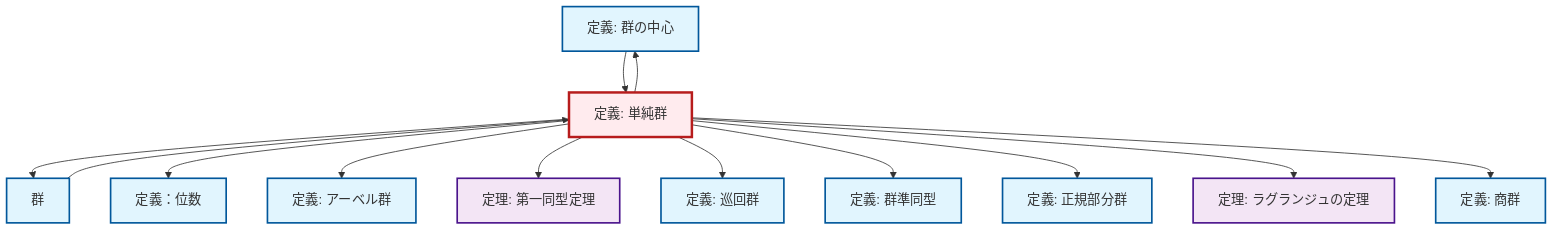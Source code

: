 graph TD
    classDef definition fill:#e1f5fe,stroke:#01579b,stroke-width:2px
    classDef theorem fill:#f3e5f5,stroke:#4a148c,stroke-width:2px
    classDef axiom fill:#fff3e0,stroke:#e65100,stroke-width:2px
    classDef example fill:#e8f5e9,stroke:#1b5e20,stroke-width:2px
    classDef current fill:#ffebee,stroke:#b71c1c,stroke-width:3px
    def-normal-subgroup["定義: 正規部分群"]:::definition
    thm-first-isomorphism["定理: 第一同型定理"]:::theorem
    def-homomorphism["定義: 群準同型"]:::definition
    def-order["定義：位数"]:::definition
    def-center-of-group["定義: 群の中心"]:::definition
    def-simple-group["定義: 単純群"]:::definition
    def-cyclic-group["定義: 巡回群"]:::definition
    def-abelian-group["定義: アーベル群"]:::definition
    def-group["群"]:::definition
    thm-lagrange["定理: ラグランジュの定理"]:::theorem
    def-quotient-group["定義: 商群"]:::definition
    def-simple-group --> def-group
    def-simple-group --> def-order
    def-simple-group --> def-abelian-group
    def-simple-group --> thm-first-isomorphism
    def-simple-group --> def-cyclic-group
    def-simple-group --> def-center-of-group
    def-simple-group --> def-homomorphism
    def-simple-group --> def-normal-subgroup
    def-center-of-group --> def-simple-group
    def-simple-group --> thm-lagrange
    def-simple-group --> def-quotient-group
    def-group --> def-simple-group
    class def-simple-group current